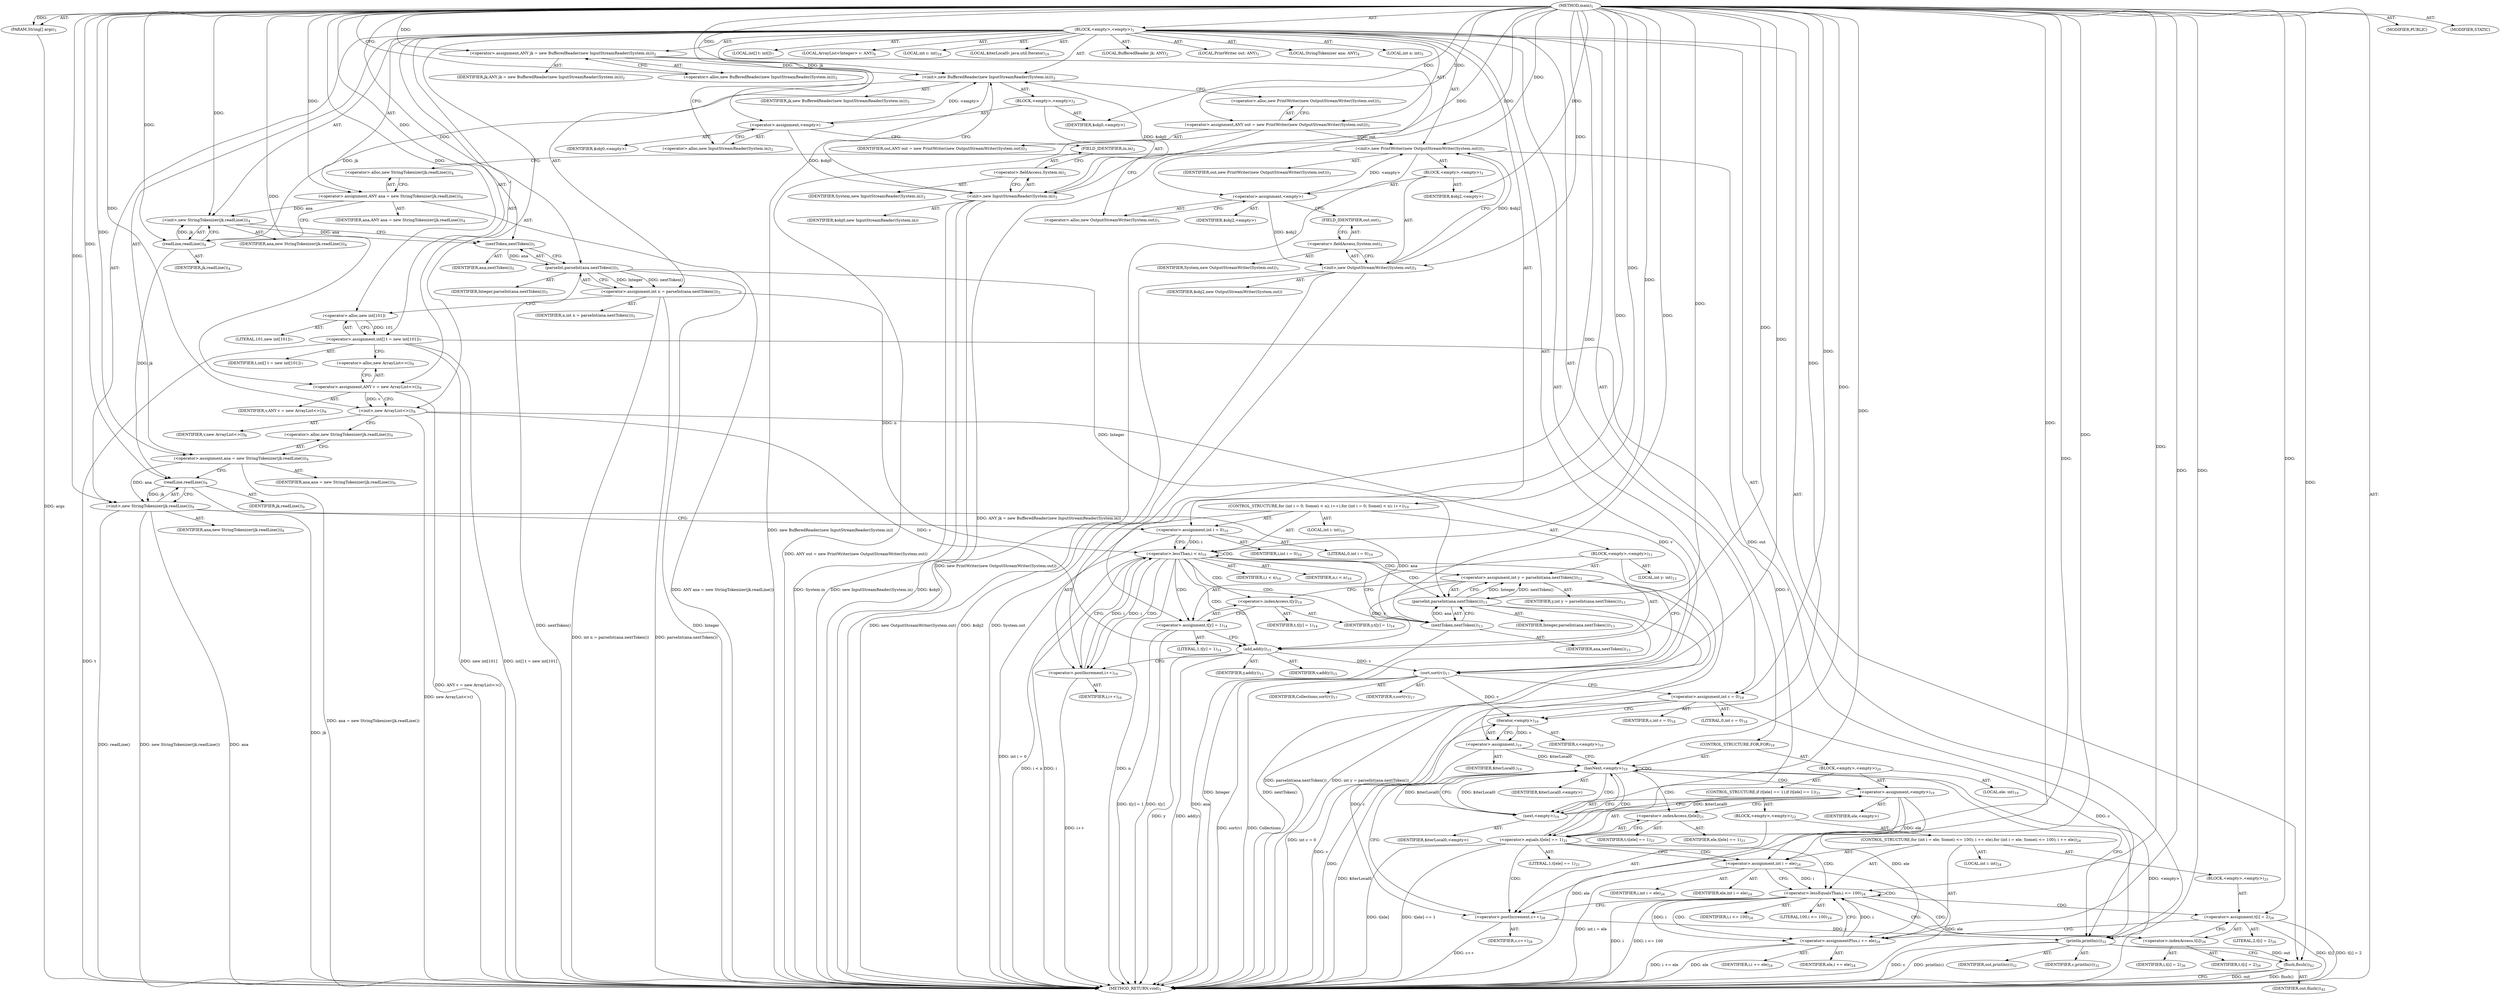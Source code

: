 digraph "main" {  
"26" [label = <(METHOD,main)<SUB>1</SUB>> ]
"27" [label = <(PARAM,String[] args)<SUB>1</SUB>> ]
"28" [label = <(BLOCK,&lt;empty&gt;,&lt;empty&gt;)<SUB>1</SUB>> ]
"4" [label = <(LOCAL,BufferedReader jk: ANY)<SUB>2</SUB>> ]
"29" [label = <(&lt;operator&gt;.assignment,ANY jk = new BufferedReader(new InputStreamReader(System.in)))<SUB>2</SUB>> ]
"30" [label = <(IDENTIFIER,jk,ANY jk = new BufferedReader(new InputStreamReader(System.in)))<SUB>2</SUB>> ]
"31" [label = <(&lt;operator&gt;.alloc,new BufferedReader(new InputStreamReader(System.in)))<SUB>2</SUB>> ]
"32" [label = <(&lt;init&gt;,new BufferedReader(new InputStreamReader(System.in)))<SUB>2</SUB>> ]
"3" [label = <(IDENTIFIER,jk,new BufferedReader(new InputStreamReader(System.in)))<SUB>2</SUB>> ]
"33" [label = <(BLOCK,&lt;empty&gt;,&lt;empty&gt;)<SUB>2</SUB>> ]
"34" [label = <(&lt;operator&gt;.assignment,&lt;empty&gt;)> ]
"35" [label = <(IDENTIFIER,$obj0,&lt;empty&gt;)> ]
"36" [label = <(&lt;operator&gt;.alloc,new InputStreamReader(System.in))<SUB>2</SUB>> ]
"37" [label = <(&lt;init&gt;,new InputStreamReader(System.in))<SUB>2</SUB>> ]
"38" [label = <(IDENTIFIER,$obj0,new InputStreamReader(System.in))> ]
"39" [label = <(&lt;operator&gt;.fieldAccess,System.in)<SUB>2</SUB>> ]
"40" [label = <(IDENTIFIER,System,new InputStreamReader(System.in))<SUB>2</SUB>> ]
"41" [label = <(FIELD_IDENTIFIER,in,in)<SUB>2</SUB>> ]
"42" [label = <(IDENTIFIER,$obj0,&lt;empty&gt;)> ]
"6" [label = <(LOCAL,PrintWriter out: ANY)<SUB>3</SUB>> ]
"43" [label = <(&lt;operator&gt;.assignment,ANY out = new PrintWriter(new OutputStreamWriter(System.out)))<SUB>3</SUB>> ]
"44" [label = <(IDENTIFIER,out,ANY out = new PrintWriter(new OutputStreamWriter(System.out)))<SUB>3</SUB>> ]
"45" [label = <(&lt;operator&gt;.alloc,new PrintWriter(new OutputStreamWriter(System.out)))<SUB>3</SUB>> ]
"46" [label = <(&lt;init&gt;,new PrintWriter(new OutputStreamWriter(System.out)))<SUB>3</SUB>> ]
"5" [label = <(IDENTIFIER,out,new PrintWriter(new OutputStreamWriter(System.out)))<SUB>3</SUB>> ]
"47" [label = <(BLOCK,&lt;empty&gt;,&lt;empty&gt;)<SUB>3</SUB>> ]
"48" [label = <(&lt;operator&gt;.assignment,&lt;empty&gt;)> ]
"49" [label = <(IDENTIFIER,$obj2,&lt;empty&gt;)> ]
"50" [label = <(&lt;operator&gt;.alloc,new OutputStreamWriter(System.out))<SUB>3</SUB>> ]
"51" [label = <(&lt;init&gt;,new OutputStreamWriter(System.out))<SUB>3</SUB>> ]
"52" [label = <(IDENTIFIER,$obj2,new OutputStreamWriter(System.out))> ]
"53" [label = <(&lt;operator&gt;.fieldAccess,System.out)<SUB>3</SUB>> ]
"54" [label = <(IDENTIFIER,System,new OutputStreamWriter(System.out))<SUB>3</SUB>> ]
"55" [label = <(FIELD_IDENTIFIER,out,out)<SUB>3</SUB>> ]
"56" [label = <(IDENTIFIER,$obj2,&lt;empty&gt;)> ]
"8" [label = <(LOCAL,StringTokenizer ana: ANY)<SUB>4</SUB>> ]
"57" [label = <(&lt;operator&gt;.assignment,ANY ana = new StringTokenizer(jk.readLine()))<SUB>4</SUB>> ]
"58" [label = <(IDENTIFIER,ana,ANY ana = new StringTokenizer(jk.readLine()))<SUB>4</SUB>> ]
"59" [label = <(&lt;operator&gt;.alloc,new StringTokenizer(jk.readLine()))<SUB>4</SUB>> ]
"60" [label = <(&lt;init&gt;,new StringTokenizer(jk.readLine()))<SUB>4</SUB>> ]
"7" [label = <(IDENTIFIER,ana,new StringTokenizer(jk.readLine()))<SUB>4</SUB>> ]
"61" [label = <(readLine,readLine())<SUB>4</SUB>> ]
"62" [label = <(IDENTIFIER,jk,readLine())<SUB>4</SUB>> ]
"63" [label = <(LOCAL,int n: int)<SUB>5</SUB>> ]
"64" [label = <(&lt;operator&gt;.assignment,int n = parseInt(ana.nextToken()))<SUB>5</SUB>> ]
"65" [label = <(IDENTIFIER,n,int n = parseInt(ana.nextToken()))<SUB>5</SUB>> ]
"66" [label = <(parseInt,parseInt(ana.nextToken()))<SUB>5</SUB>> ]
"67" [label = <(IDENTIFIER,Integer,parseInt(ana.nextToken()))<SUB>5</SUB>> ]
"68" [label = <(nextToken,nextToken())<SUB>5</SUB>> ]
"69" [label = <(IDENTIFIER,ana,nextToken())<SUB>5</SUB>> ]
"70" [label = <(LOCAL,int[] t: int[])<SUB>7</SUB>> ]
"71" [label = <(&lt;operator&gt;.assignment,int[] t = new int[101])<SUB>7</SUB>> ]
"72" [label = <(IDENTIFIER,t,int[] t = new int[101])<SUB>7</SUB>> ]
"73" [label = <(&lt;operator&gt;.alloc,new int[101])> ]
"74" [label = <(LITERAL,101,new int[101])<SUB>7</SUB>> ]
"10" [label = <(LOCAL,ArrayList&lt;Integer&gt; v: ANY)<SUB>8</SUB>> ]
"75" [label = <(&lt;operator&gt;.assignment,ANY v = new ArrayList&lt;&gt;())<SUB>8</SUB>> ]
"76" [label = <(IDENTIFIER,v,ANY v = new ArrayList&lt;&gt;())<SUB>8</SUB>> ]
"77" [label = <(&lt;operator&gt;.alloc,new ArrayList&lt;&gt;())<SUB>8</SUB>> ]
"78" [label = <(&lt;init&gt;,new ArrayList&lt;&gt;())<SUB>8</SUB>> ]
"9" [label = <(IDENTIFIER,v,new ArrayList&lt;&gt;())<SUB>8</SUB>> ]
"79" [label = <(&lt;operator&gt;.assignment,ana = new StringTokenizer(jk.readLine()))<SUB>9</SUB>> ]
"80" [label = <(IDENTIFIER,ana,ana = new StringTokenizer(jk.readLine()))<SUB>9</SUB>> ]
"81" [label = <(&lt;operator&gt;.alloc,new StringTokenizer(jk.readLine()))<SUB>9</SUB>> ]
"82" [label = <(&lt;init&gt;,new StringTokenizer(jk.readLine()))<SUB>9</SUB>> ]
"11" [label = <(IDENTIFIER,ana,new StringTokenizer(jk.readLine()))<SUB>9</SUB>> ]
"83" [label = <(readLine,readLine())<SUB>9</SUB>> ]
"84" [label = <(IDENTIFIER,jk,readLine())<SUB>9</SUB>> ]
"85" [label = <(CONTROL_STRUCTURE,for (int i = 0; Some(i &lt; n); i++),for (int i = 0; Some(i &lt; n); i++))<SUB>10</SUB>> ]
"86" [label = <(LOCAL,int i: int)<SUB>10</SUB>> ]
"87" [label = <(&lt;operator&gt;.assignment,int i = 0)<SUB>10</SUB>> ]
"88" [label = <(IDENTIFIER,i,int i = 0)<SUB>10</SUB>> ]
"89" [label = <(LITERAL,0,int i = 0)<SUB>10</SUB>> ]
"90" [label = <(&lt;operator&gt;.lessThan,i &lt; n)<SUB>10</SUB>> ]
"91" [label = <(IDENTIFIER,i,i &lt; n)<SUB>10</SUB>> ]
"92" [label = <(IDENTIFIER,n,i &lt; n)<SUB>10</SUB>> ]
"93" [label = <(&lt;operator&gt;.postIncrement,i++)<SUB>10</SUB>> ]
"94" [label = <(IDENTIFIER,i,i++)<SUB>10</SUB>> ]
"95" [label = <(BLOCK,&lt;empty&gt;,&lt;empty&gt;)<SUB>11</SUB>> ]
"96" [label = <(LOCAL,int y: int)<SUB>13</SUB>> ]
"97" [label = <(&lt;operator&gt;.assignment,int y = parseInt(ana.nextToken()))<SUB>13</SUB>> ]
"98" [label = <(IDENTIFIER,y,int y = parseInt(ana.nextToken()))<SUB>13</SUB>> ]
"99" [label = <(parseInt,parseInt(ana.nextToken()))<SUB>13</SUB>> ]
"100" [label = <(IDENTIFIER,Integer,parseInt(ana.nextToken()))<SUB>13</SUB>> ]
"101" [label = <(nextToken,nextToken())<SUB>13</SUB>> ]
"102" [label = <(IDENTIFIER,ana,nextToken())<SUB>13</SUB>> ]
"103" [label = <(&lt;operator&gt;.assignment,t[y] = 1)<SUB>14</SUB>> ]
"104" [label = <(&lt;operator&gt;.indexAccess,t[y])<SUB>14</SUB>> ]
"105" [label = <(IDENTIFIER,t,t[y] = 1)<SUB>14</SUB>> ]
"106" [label = <(IDENTIFIER,y,t[y] = 1)<SUB>14</SUB>> ]
"107" [label = <(LITERAL,1,t[y] = 1)<SUB>14</SUB>> ]
"108" [label = <(add,add(y))<SUB>15</SUB>> ]
"109" [label = <(IDENTIFIER,v,add(y))<SUB>15</SUB>> ]
"110" [label = <(IDENTIFIER,y,add(y))<SUB>15</SUB>> ]
"111" [label = <(sort,sort(v))<SUB>17</SUB>> ]
"112" [label = <(IDENTIFIER,Collections,sort(v))<SUB>17</SUB>> ]
"113" [label = <(IDENTIFIER,v,sort(v))<SUB>17</SUB>> ]
"114" [label = <(LOCAL,int c: int)<SUB>18</SUB>> ]
"115" [label = <(&lt;operator&gt;.assignment,int c = 0)<SUB>18</SUB>> ]
"116" [label = <(IDENTIFIER,c,int c = 0)<SUB>18</SUB>> ]
"117" [label = <(LITERAL,0,int c = 0)<SUB>18</SUB>> ]
"118" [label = <(LOCAL,$iterLocal0: java.util.Iterator)<SUB>19</SUB>> ]
"119" [label = <(&lt;operator&gt;.assignment,)<SUB>19</SUB>> ]
"120" [label = <(IDENTIFIER,$iterLocal0,)<SUB>19</SUB>> ]
"121" [label = <(iterator,&lt;empty&gt;)<SUB>19</SUB>> ]
"122" [label = <(IDENTIFIER,v,&lt;empty&gt;)<SUB>19</SUB>> ]
"123" [label = <(CONTROL_STRUCTURE,FOR,FOR)<SUB>19</SUB>> ]
"124" [label = <(hasNext,&lt;empty&gt;)<SUB>19</SUB>> ]
"125" [label = <(IDENTIFIER,$iterLocal0,&lt;empty&gt;)> ]
"126" [label = <(BLOCK,&lt;empty&gt;,&lt;empty&gt;)<SUB>20</SUB>> ]
"127" [label = <(LOCAL,ele: int)<SUB>19</SUB>> ]
"128" [label = <(&lt;operator&gt;.assignment,&lt;empty&gt;)<SUB>19</SUB>> ]
"129" [label = <(IDENTIFIER,ele,&lt;empty&gt;)> ]
"130" [label = <(next,&lt;empty&gt;)<SUB>19</SUB>> ]
"131" [label = <(IDENTIFIER,$iterLocal0,&lt;empty&gt;)> ]
"132" [label = <(CONTROL_STRUCTURE,if (t[ele] == 1),if (t[ele] == 1))<SUB>21</SUB>> ]
"133" [label = <(&lt;operator&gt;.equals,t[ele] == 1)<SUB>21</SUB>> ]
"134" [label = <(&lt;operator&gt;.indexAccess,t[ele])<SUB>21</SUB>> ]
"135" [label = <(IDENTIFIER,t,t[ele] == 1)<SUB>21</SUB>> ]
"136" [label = <(IDENTIFIER,ele,t[ele] == 1)<SUB>21</SUB>> ]
"137" [label = <(LITERAL,1,t[ele] == 1)<SUB>21</SUB>> ]
"138" [label = <(BLOCK,&lt;empty&gt;,&lt;empty&gt;)<SUB>22</SUB>> ]
"139" [label = <(CONTROL_STRUCTURE,for (int i = ele; Some(i &lt;= 100); i += ele),for (int i = ele; Some(i &lt;= 100); i += ele))<SUB>24</SUB>> ]
"140" [label = <(LOCAL,int i: int)<SUB>24</SUB>> ]
"141" [label = <(&lt;operator&gt;.assignment,int i = ele)<SUB>24</SUB>> ]
"142" [label = <(IDENTIFIER,i,int i = ele)<SUB>24</SUB>> ]
"143" [label = <(IDENTIFIER,ele,int i = ele)<SUB>24</SUB>> ]
"144" [label = <(&lt;operator&gt;.lessEqualsThan,i &lt;= 100)<SUB>24</SUB>> ]
"145" [label = <(IDENTIFIER,i,i &lt;= 100)<SUB>24</SUB>> ]
"146" [label = <(LITERAL,100,i &lt;= 100)<SUB>24</SUB>> ]
"147" [label = <(&lt;operator&gt;.assignmentPlus,i += ele)<SUB>24</SUB>> ]
"148" [label = <(IDENTIFIER,i,i += ele)<SUB>24</SUB>> ]
"149" [label = <(IDENTIFIER,ele,i += ele)<SUB>24</SUB>> ]
"150" [label = <(BLOCK,&lt;empty&gt;,&lt;empty&gt;)<SUB>25</SUB>> ]
"151" [label = <(&lt;operator&gt;.assignment,t[i] = 2)<SUB>26</SUB>> ]
"152" [label = <(&lt;operator&gt;.indexAccess,t[i])<SUB>26</SUB>> ]
"153" [label = <(IDENTIFIER,t,t[i] = 2)<SUB>26</SUB>> ]
"154" [label = <(IDENTIFIER,i,t[i] = 2)<SUB>26</SUB>> ]
"155" [label = <(LITERAL,2,t[i] = 2)<SUB>26</SUB>> ]
"156" [label = <(&lt;operator&gt;.postIncrement,c++)<SUB>28</SUB>> ]
"157" [label = <(IDENTIFIER,c,c++)<SUB>28</SUB>> ]
"158" [label = <(println,println(c))<SUB>32</SUB>> ]
"159" [label = <(IDENTIFIER,out,println(c))<SUB>32</SUB>> ]
"160" [label = <(IDENTIFIER,c,println(c))<SUB>32</SUB>> ]
"161" [label = <(flush,flush())<SUB>42</SUB>> ]
"162" [label = <(IDENTIFIER,out,flush())<SUB>42</SUB>> ]
"163" [label = <(MODIFIER,PUBLIC)> ]
"164" [label = <(MODIFIER,STATIC)> ]
"165" [label = <(METHOD_RETURN,void)<SUB>1</SUB>> ]
  "26" -> "27"  [ label = "AST: "] 
  "26" -> "28"  [ label = "AST: "] 
  "26" -> "163"  [ label = "AST: "] 
  "26" -> "164"  [ label = "AST: "] 
  "26" -> "165"  [ label = "AST: "] 
  "28" -> "4"  [ label = "AST: "] 
  "28" -> "29"  [ label = "AST: "] 
  "28" -> "32"  [ label = "AST: "] 
  "28" -> "6"  [ label = "AST: "] 
  "28" -> "43"  [ label = "AST: "] 
  "28" -> "46"  [ label = "AST: "] 
  "28" -> "8"  [ label = "AST: "] 
  "28" -> "57"  [ label = "AST: "] 
  "28" -> "60"  [ label = "AST: "] 
  "28" -> "63"  [ label = "AST: "] 
  "28" -> "64"  [ label = "AST: "] 
  "28" -> "70"  [ label = "AST: "] 
  "28" -> "71"  [ label = "AST: "] 
  "28" -> "10"  [ label = "AST: "] 
  "28" -> "75"  [ label = "AST: "] 
  "28" -> "78"  [ label = "AST: "] 
  "28" -> "79"  [ label = "AST: "] 
  "28" -> "82"  [ label = "AST: "] 
  "28" -> "85"  [ label = "AST: "] 
  "28" -> "111"  [ label = "AST: "] 
  "28" -> "114"  [ label = "AST: "] 
  "28" -> "115"  [ label = "AST: "] 
  "28" -> "118"  [ label = "AST: "] 
  "28" -> "119"  [ label = "AST: "] 
  "28" -> "123"  [ label = "AST: "] 
  "28" -> "158"  [ label = "AST: "] 
  "28" -> "161"  [ label = "AST: "] 
  "29" -> "30"  [ label = "AST: "] 
  "29" -> "31"  [ label = "AST: "] 
  "32" -> "3"  [ label = "AST: "] 
  "32" -> "33"  [ label = "AST: "] 
  "33" -> "34"  [ label = "AST: "] 
  "33" -> "37"  [ label = "AST: "] 
  "33" -> "42"  [ label = "AST: "] 
  "34" -> "35"  [ label = "AST: "] 
  "34" -> "36"  [ label = "AST: "] 
  "37" -> "38"  [ label = "AST: "] 
  "37" -> "39"  [ label = "AST: "] 
  "39" -> "40"  [ label = "AST: "] 
  "39" -> "41"  [ label = "AST: "] 
  "43" -> "44"  [ label = "AST: "] 
  "43" -> "45"  [ label = "AST: "] 
  "46" -> "5"  [ label = "AST: "] 
  "46" -> "47"  [ label = "AST: "] 
  "47" -> "48"  [ label = "AST: "] 
  "47" -> "51"  [ label = "AST: "] 
  "47" -> "56"  [ label = "AST: "] 
  "48" -> "49"  [ label = "AST: "] 
  "48" -> "50"  [ label = "AST: "] 
  "51" -> "52"  [ label = "AST: "] 
  "51" -> "53"  [ label = "AST: "] 
  "53" -> "54"  [ label = "AST: "] 
  "53" -> "55"  [ label = "AST: "] 
  "57" -> "58"  [ label = "AST: "] 
  "57" -> "59"  [ label = "AST: "] 
  "60" -> "7"  [ label = "AST: "] 
  "60" -> "61"  [ label = "AST: "] 
  "61" -> "62"  [ label = "AST: "] 
  "64" -> "65"  [ label = "AST: "] 
  "64" -> "66"  [ label = "AST: "] 
  "66" -> "67"  [ label = "AST: "] 
  "66" -> "68"  [ label = "AST: "] 
  "68" -> "69"  [ label = "AST: "] 
  "71" -> "72"  [ label = "AST: "] 
  "71" -> "73"  [ label = "AST: "] 
  "73" -> "74"  [ label = "AST: "] 
  "75" -> "76"  [ label = "AST: "] 
  "75" -> "77"  [ label = "AST: "] 
  "78" -> "9"  [ label = "AST: "] 
  "79" -> "80"  [ label = "AST: "] 
  "79" -> "81"  [ label = "AST: "] 
  "82" -> "11"  [ label = "AST: "] 
  "82" -> "83"  [ label = "AST: "] 
  "83" -> "84"  [ label = "AST: "] 
  "85" -> "86"  [ label = "AST: "] 
  "85" -> "87"  [ label = "AST: "] 
  "85" -> "90"  [ label = "AST: "] 
  "85" -> "93"  [ label = "AST: "] 
  "85" -> "95"  [ label = "AST: "] 
  "87" -> "88"  [ label = "AST: "] 
  "87" -> "89"  [ label = "AST: "] 
  "90" -> "91"  [ label = "AST: "] 
  "90" -> "92"  [ label = "AST: "] 
  "93" -> "94"  [ label = "AST: "] 
  "95" -> "96"  [ label = "AST: "] 
  "95" -> "97"  [ label = "AST: "] 
  "95" -> "103"  [ label = "AST: "] 
  "95" -> "108"  [ label = "AST: "] 
  "97" -> "98"  [ label = "AST: "] 
  "97" -> "99"  [ label = "AST: "] 
  "99" -> "100"  [ label = "AST: "] 
  "99" -> "101"  [ label = "AST: "] 
  "101" -> "102"  [ label = "AST: "] 
  "103" -> "104"  [ label = "AST: "] 
  "103" -> "107"  [ label = "AST: "] 
  "104" -> "105"  [ label = "AST: "] 
  "104" -> "106"  [ label = "AST: "] 
  "108" -> "109"  [ label = "AST: "] 
  "108" -> "110"  [ label = "AST: "] 
  "111" -> "112"  [ label = "AST: "] 
  "111" -> "113"  [ label = "AST: "] 
  "115" -> "116"  [ label = "AST: "] 
  "115" -> "117"  [ label = "AST: "] 
  "119" -> "120"  [ label = "AST: "] 
  "119" -> "121"  [ label = "AST: "] 
  "121" -> "122"  [ label = "AST: "] 
  "123" -> "124"  [ label = "AST: "] 
  "123" -> "126"  [ label = "AST: "] 
  "124" -> "125"  [ label = "AST: "] 
  "126" -> "127"  [ label = "AST: "] 
  "126" -> "128"  [ label = "AST: "] 
  "126" -> "132"  [ label = "AST: "] 
  "128" -> "129"  [ label = "AST: "] 
  "128" -> "130"  [ label = "AST: "] 
  "130" -> "131"  [ label = "AST: "] 
  "132" -> "133"  [ label = "AST: "] 
  "132" -> "138"  [ label = "AST: "] 
  "133" -> "134"  [ label = "AST: "] 
  "133" -> "137"  [ label = "AST: "] 
  "134" -> "135"  [ label = "AST: "] 
  "134" -> "136"  [ label = "AST: "] 
  "138" -> "139"  [ label = "AST: "] 
  "138" -> "156"  [ label = "AST: "] 
  "139" -> "140"  [ label = "AST: "] 
  "139" -> "141"  [ label = "AST: "] 
  "139" -> "144"  [ label = "AST: "] 
  "139" -> "147"  [ label = "AST: "] 
  "139" -> "150"  [ label = "AST: "] 
  "141" -> "142"  [ label = "AST: "] 
  "141" -> "143"  [ label = "AST: "] 
  "144" -> "145"  [ label = "AST: "] 
  "144" -> "146"  [ label = "AST: "] 
  "147" -> "148"  [ label = "AST: "] 
  "147" -> "149"  [ label = "AST: "] 
  "150" -> "151"  [ label = "AST: "] 
  "151" -> "152"  [ label = "AST: "] 
  "151" -> "155"  [ label = "AST: "] 
  "152" -> "153"  [ label = "AST: "] 
  "152" -> "154"  [ label = "AST: "] 
  "156" -> "157"  [ label = "AST: "] 
  "158" -> "159"  [ label = "AST: "] 
  "158" -> "160"  [ label = "AST: "] 
  "161" -> "162"  [ label = "AST: "] 
  "29" -> "36"  [ label = "CFG: "] 
  "32" -> "45"  [ label = "CFG: "] 
  "43" -> "50"  [ label = "CFG: "] 
  "46" -> "59"  [ label = "CFG: "] 
  "57" -> "61"  [ label = "CFG: "] 
  "60" -> "68"  [ label = "CFG: "] 
  "64" -> "73"  [ label = "CFG: "] 
  "71" -> "77"  [ label = "CFG: "] 
  "75" -> "78"  [ label = "CFG: "] 
  "78" -> "81"  [ label = "CFG: "] 
  "79" -> "83"  [ label = "CFG: "] 
  "82" -> "87"  [ label = "CFG: "] 
  "111" -> "115"  [ label = "CFG: "] 
  "115" -> "121"  [ label = "CFG: "] 
  "119" -> "124"  [ label = "CFG: "] 
  "158" -> "161"  [ label = "CFG: "] 
  "161" -> "165"  [ label = "CFG: "] 
  "31" -> "29"  [ label = "CFG: "] 
  "45" -> "43"  [ label = "CFG: "] 
  "59" -> "57"  [ label = "CFG: "] 
  "61" -> "60"  [ label = "CFG: "] 
  "66" -> "64"  [ label = "CFG: "] 
  "73" -> "71"  [ label = "CFG: "] 
  "77" -> "75"  [ label = "CFG: "] 
  "81" -> "79"  [ label = "CFG: "] 
  "83" -> "82"  [ label = "CFG: "] 
  "87" -> "90"  [ label = "CFG: "] 
  "90" -> "101"  [ label = "CFG: "] 
  "90" -> "111"  [ label = "CFG: "] 
  "93" -> "90"  [ label = "CFG: "] 
  "121" -> "119"  [ label = "CFG: "] 
  "124" -> "130"  [ label = "CFG: "] 
  "124" -> "158"  [ label = "CFG: "] 
  "34" -> "41"  [ label = "CFG: "] 
  "37" -> "32"  [ label = "CFG: "] 
  "48" -> "55"  [ label = "CFG: "] 
  "51" -> "46"  [ label = "CFG: "] 
  "68" -> "66"  [ label = "CFG: "] 
  "97" -> "104"  [ label = "CFG: "] 
  "103" -> "108"  [ label = "CFG: "] 
  "108" -> "93"  [ label = "CFG: "] 
  "128" -> "134"  [ label = "CFG: "] 
  "36" -> "34"  [ label = "CFG: "] 
  "39" -> "37"  [ label = "CFG: "] 
  "50" -> "48"  [ label = "CFG: "] 
  "53" -> "51"  [ label = "CFG: "] 
  "99" -> "97"  [ label = "CFG: "] 
  "104" -> "103"  [ label = "CFG: "] 
  "130" -> "128"  [ label = "CFG: "] 
  "133" -> "124"  [ label = "CFG: "] 
  "133" -> "141"  [ label = "CFG: "] 
  "41" -> "39"  [ label = "CFG: "] 
  "55" -> "53"  [ label = "CFG: "] 
  "101" -> "99"  [ label = "CFG: "] 
  "134" -> "133"  [ label = "CFG: "] 
  "156" -> "124"  [ label = "CFG: "] 
  "141" -> "144"  [ label = "CFG: "] 
  "144" -> "152"  [ label = "CFG: "] 
  "144" -> "156"  [ label = "CFG: "] 
  "147" -> "144"  [ label = "CFG: "] 
  "151" -> "147"  [ label = "CFG: "] 
  "152" -> "151"  [ label = "CFG: "] 
  "26" -> "31"  [ label = "CFG: "] 
  "27" -> "165"  [ label = "DDG: args"] 
  "29" -> "165"  [ label = "DDG: ANY jk = new BufferedReader(new InputStreamReader(System.in))"] 
  "37" -> "165"  [ label = "DDG: $obj0"] 
  "37" -> "165"  [ label = "DDG: System.in"] 
  "37" -> "165"  [ label = "DDG: new InputStreamReader(System.in)"] 
  "32" -> "165"  [ label = "DDG: new BufferedReader(new InputStreamReader(System.in))"] 
  "43" -> "165"  [ label = "DDG: ANY out = new PrintWriter(new OutputStreamWriter(System.out))"] 
  "51" -> "165"  [ label = "DDG: $obj2"] 
  "51" -> "165"  [ label = "DDG: System.out"] 
  "51" -> "165"  [ label = "DDG: new OutputStreamWriter(System.out)"] 
  "46" -> "165"  [ label = "DDG: new PrintWriter(new OutputStreamWriter(System.out))"] 
  "57" -> "165"  [ label = "DDG: ANY ana = new StringTokenizer(jk.readLine())"] 
  "66" -> "165"  [ label = "DDG: Integer"] 
  "66" -> "165"  [ label = "DDG: nextToken()"] 
  "64" -> "165"  [ label = "DDG: parseInt(ana.nextToken())"] 
  "64" -> "165"  [ label = "DDG: int n = parseInt(ana.nextToken())"] 
  "71" -> "165"  [ label = "DDG: t"] 
  "71" -> "165"  [ label = "DDG: new int[101]"] 
  "71" -> "165"  [ label = "DDG: int[] t = new int[101]"] 
  "75" -> "165"  [ label = "DDG: ANY v = new ArrayList&lt;&gt;()"] 
  "78" -> "165"  [ label = "DDG: new ArrayList&lt;&gt;()"] 
  "79" -> "165"  [ label = "DDG: ana = new StringTokenizer(jk.readLine())"] 
  "82" -> "165"  [ label = "DDG: ana"] 
  "83" -> "165"  [ label = "DDG: jk"] 
  "82" -> "165"  [ label = "DDG: readLine()"] 
  "82" -> "165"  [ label = "DDG: new StringTokenizer(jk.readLine())"] 
  "87" -> "165"  [ label = "DDG: int i = 0"] 
  "90" -> "165"  [ label = "DDG: i"] 
  "90" -> "165"  [ label = "DDG: n"] 
  "90" -> "165"  [ label = "DDG: i &lt; n"] 
  "111" -> "165"  [ label = "DDG: sort(v)"] 
  "115" -> "165"  [ label = "DDG: int c = 0"] 
  "121" -> "165"  [ label = "DDG: v"] 
  "119" -> "165"  [ label = "DDG: "] 
  "124" -> "165"  [ label = "DDG: $iterLocal0"] 
  "124" -> "165"  [ label = "DDG: &lt;empty&gt;"] 
  "158" -> "165"  [ label = "DDG: c"] 
  "158" -> "165"  [ label = "DDG: println(c)"] 
  "161" -> "165"  [ label = "DDG: out"] 
  "161" -> "165"  [ label = "DDG: flush()"] 
  "128" -> "165"  [ label = "DDG: ele"] 
  "133" -> "165"  [ label = "DDG: t[ele]"] 
  "133" -> "165"  [ label = "DDG: t[ele] == 1"] 
  "141" -> "165"  [ label = "DDG: ele"] 
  "141" -> "165"  [ label = "DDG: int i = ele"] 
  "144" -> "165"  [ label = "DDG: i"] 
  "144" -> "165"  [ label = "DDG: i &lt;= 100"] 
  "156" -> "165"  [ label = "DDG: c++"] 
  "151" -> "165"  [ label = "DDG: t[i]"] 
  "151" -> "165"  [ label = "DDG: t[i] = 2"] 
  "147" -> "165"  [ label = "DDG: ele"] 
  "147" -> "165"  [ label = "DDG: i += ele"] 
  "99" -> "165"  [ label = "DDG: Integer"] 
  "101" -> "165"  [ label = "DDG: ana"] 
  "99" -> "165"  [ label = "DDG: nextToken()"] 
  "97" -> "165"  [ label = "DDG: parseInt(ana.nextToken())"] 
  "97" -> "165"  [ label = "DDG: int y = parseInt(ana.nextToken())"] 
  "103" -> "165"  [ label = "DDG: t[y]"] 
  "103" -> "165"  [ label = "DDG: t[y] = 1"] 
  "108" -> "165"  [ label = "DDG: y"] 
  "108" -> "165"  [ label = "DDG: add(y)"] 
  "93" -> "165"  [ label = "DDG: i++"] 
  "111" -> "165"  [ label = "DDG: Collections"] 
  "26" -> "27"  [ label = "DDG: "] 
  "26" -> "29"  [ label = "DDG: "] 
  "26" -> "43"  [ label = "DDG: "] 
  "26" -> "57"  [ label = "DDG: "] 
  "66" -> "64"  [ label = "DDG: Integer"] 
  "66" -> "64"  [ label = "DDG: nextToken()"] 
  "73" -> "71"  [ label = "DDG: 101"] 
  "26" -> "75"  [ label = "DDG: "] 
  "26" -> "79"  [ label = "DDG: "] 
  "26" -> "115"  [ label = "DDG: "] 
  "121" -> "119"  [ label = "DDG: v"] 
  "29" -> "32"  [ label = "DDG: jk"] 
  "26" -> "32"  [ label = "DDG: "] 
  "34" -> "32"  [ label = "DDG: &lt;empty&gt;"] 
  "37" -> "32"  [ label = "DDG: $obj0"] 
  "43" -> "46"  [ label = "DDG: out"] 
  "26" -> "46"  [ label = "DDG: "] 
  "48" -> "46"  [ label = "DDG: &lt;empty&gt;"] 
  "51" -> "46"  [ label = "DDG: $obj2"] 
  "57" -> "60"  [ label = "DDG: ana"] 
  "26" -> "60"  [ label = "DDG: "] 
  "61" -> "60"  [ label = "DDG: jk"] 
  "75" -> "78"  [ label = "DDG: v"] 
  "26" -> "78"  [ label = "DDG: "] 
  "79" -> "82"  [ label = "DDG: ana"] 
  "26" -> "82"  [ label = "DDG: "] 
  "83" -> "82"  [ label = "DDG: jk"] 
  "26" -> "87"  [ label = "DDG: "] 
  "26" -> "111"  [ label = "DDG: "] 
  "78" -> "111"  [ label = "DDG: v"] 
  "108" -> "111"  [ label = "DDG: v"] 
  "46" -> "158"  [ label = "DDG: out"] 
  "26" -> "158"  [ label = "DDG: "] 
  "115" -> "158"  [ label = "DDG: c"] 
  "156" -> "158"  [ label = "DDG: c"] 
  "158" -> "161"  [ label = "DDG: out"] 
  "26" -> "161"  [ label = "DDG: "] 
  "26" -> "34"  [ label = "DDG: "] 
  "26" -> "42"  [ label = "DDG: "] 
  "26" -> "48"  [ label = "DDG: "] 
  "26" -> "56"  [ label = "DDG: "] 
  "32" -> "61"  [ label = "DDG: jk"] 
  "26" -> "61"  [ label = "DDG: "] 
  "26" -> "66"  [ label = "DDG: "] 
  "68" -> "66"  [ label = "DDG: ana"] 
  "26" -> "73"  [ label = "DDG: "] 
  "61" -> "83"  [ label = "DDG: jk"] 
  "26" -> "83"  [ label = "DDG: "] 
  "87" -> "90"  [ label = "DDG: i"] 
  "93" -> "90"  [ label = "DDG: i"] 
  "26" -> "90"  [ label = "DDG: "] 
  "64" -> "90"  [ label = "DDG: n"] 
  "90" -> "93"  [ label = "DDG: i"] 
  "26" -> "93"  [ label = "DDG: "] 
  "99" -> "97"  [ label = "DDG: Integer"] 
  "99" -> "97"  [ label = "DDG: nextToken()"] 
  "26" -> "103"  [ label = "DDG: "] 
  "111" -> "121"  [ label = "DDG: v"] 
  "26" -> "121"  [ label = "DDG: "] 
  "119" -> "124"  [ label = "DDG: $iterLocal0"] 
  "130" -> "124"  [ label = "DDG: $iterLocal0"] 
  "26" -> "124"  [ label = "DDG: "] 
  "130" -> "128"  [ label = "DDG: $iterLocal0"] 
  "34" -> "37"  [ label = "DDG: $obj0"] 
  "26" -> "37"  [ label = "DDG: "] 
  "48" -> "51"  [ label = "DDG: $obj2"] 
  "26" -> "51"  [ label = "DDG: "] 
  "60" -> "68"  [ label = "DDG: ana"] 
  "26" -> "68"  [ label = "DDG: "] 
  "78" -> "108"  [ label = "DDG: v"] 
  "26" -> "108"  [ label = "DDG: "] 
  "97" -> "108"  [ label = "DDG: y"] 
  "66" -> "99"  [ label = "DDG: Integer"] 
  "26" -> "99"  [ label = "DDG: "] 
  "101" -> "99"  [ label = "DDG: ana"] 
  "124" -> "130"  [ label = "DDG: $iterLocal0"] 
  "26" -> "130"  [ label = "DDG: "] 
  "71" -> "133"  [ label = "DDG: t"] 
  "26" -> "133"  [ label = "DDG: "] 
  "82" -> "101"  [ label = "DDG: ana"] 
  "26" -> "101"  [ label = "DDG: "] 
  "128" -> "141"  [ label = "DDG: ele"] 
  "26" -> "141"  [ label = "DDG: "] 
  "26" -> "147"  [ label = "DDG: "] 
  "128" -> "147"  [ label = "DDG: ele"] 
  "115" -> "156"  [ label = "DDG: c"] 
  "26" -> "156"  [ label = "DDG: "] 
  "141" -> "144"  [ label = "DDG: i"] 
  "147" -> "144"  [ label = "DDG: i"] 
  "26" -> "144"  [ label = "DDG: "] 
  "144" -> "147"  [ label = "DDG: i"] 
  "26" -> "151"  [ label = "DDG: "] 
  "90" -> "99"  [ label = "CDG: "] 
  "90" -> "103"  [ label = "CDG: "] 
  "90" -> "104"  [ label = "CDG: "] 
  "90" -> "97"  [ label = "CDG: "] 
  "90" -> "93"  [ label = "CDG: "] 
  "90" -> "101"  [ label = "CDG: "] 
  "90" -> "108"  [ label = "CDG: "] 
  "90" -> "90"  [ label = "CDG: "] 
  "124" -> "128"  [ label = "CDG: "] 
  "124" -> "130"  [ label = "CDG: "] 
  "124" -> "134"  [ label = "CDG: "] 
  "124" -> "124"  [ label = "CDG: "] 
  "124" -> "133"  [ label = "CDG: "] 
  "133" -> "141"  [ label = "CDG: "] 
  "133" -> "144"  [ label = "CDG: "] 
  "133" -> "156"  [ label = "CDG: "] 
  "144" -> "152"  [ label = "CDG: "] 
  "144" -> "147"  [ label = "CDG: "] 
  "144" -> "151"  [ label = "CDG: "] 
  "144" -> "144"  [ label = "CDG: "] 
}
